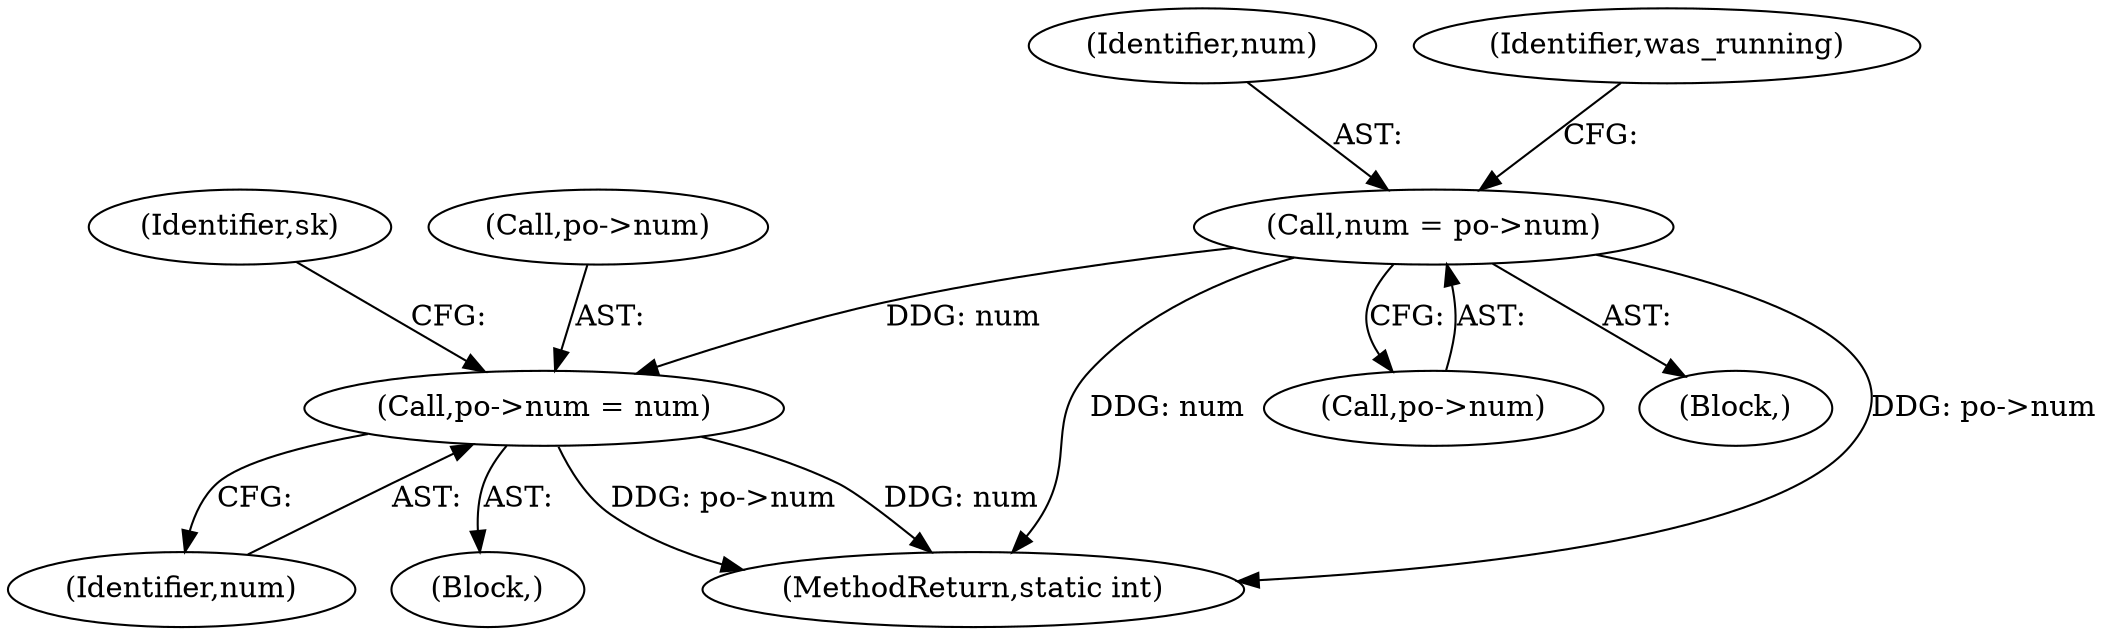 digraph "0_linux_84ac7260236a49c79eede91617700174c2c19b0c@pointer" {
"1000403" [label="(Call,num = po->num)"];
"1000547" [label="(Call,po->num = num)"];
"1000587" [label="(MethodReturn,static int)"];
"1000551" [label="(Identifier,num)"];
"1000546" [label="(Block,)"];
"1000405" [label="(Call,po->num)"];
"1000553" [label="(Identifier,sk)"];
"1000547" [label="(Call,po->num = num)"];
"1000404" [label="(Identifier,num)"];
"1000409" [label="(Identifier,was_running)"];
"1000112" [label="(Block,)"];
"1000548" [label="(Call,po->num)"];
"1000403" [label="(Call,num = po->num)"];
"1000403" -> "1000112"  [label="AST: "];
"1000403" -> "1000405"  [label="CFG: "];
"1000404" -> "1000403"  [label="AST: "];
"1000405" -> "1000403"  [label="AST: "];
"1000409" -> "1000403"  [label="CFG: "];
"1000403" -> "1000587"  [label="DDG: po->num"];
"1000403" -> "1000587"  [label="DDG: num"];
"1000403" -> "1000547"  [label="DDG: num"];
"1000547" -> "1000546"  [label="AST: "];
"1000547" -> "1000551"  [label="CFG: "];
"1000548" -> "1000547"  [label="AST: "];
"1000551" -> "1000547"  [label="AST: "];
"1000553" -> "1000547"  [label="CFG: "];
"1000547" -> "1000587"  [label="DDG: po->num"];
"1000547" -> "1000587"  [label="DDG: num"];
}
